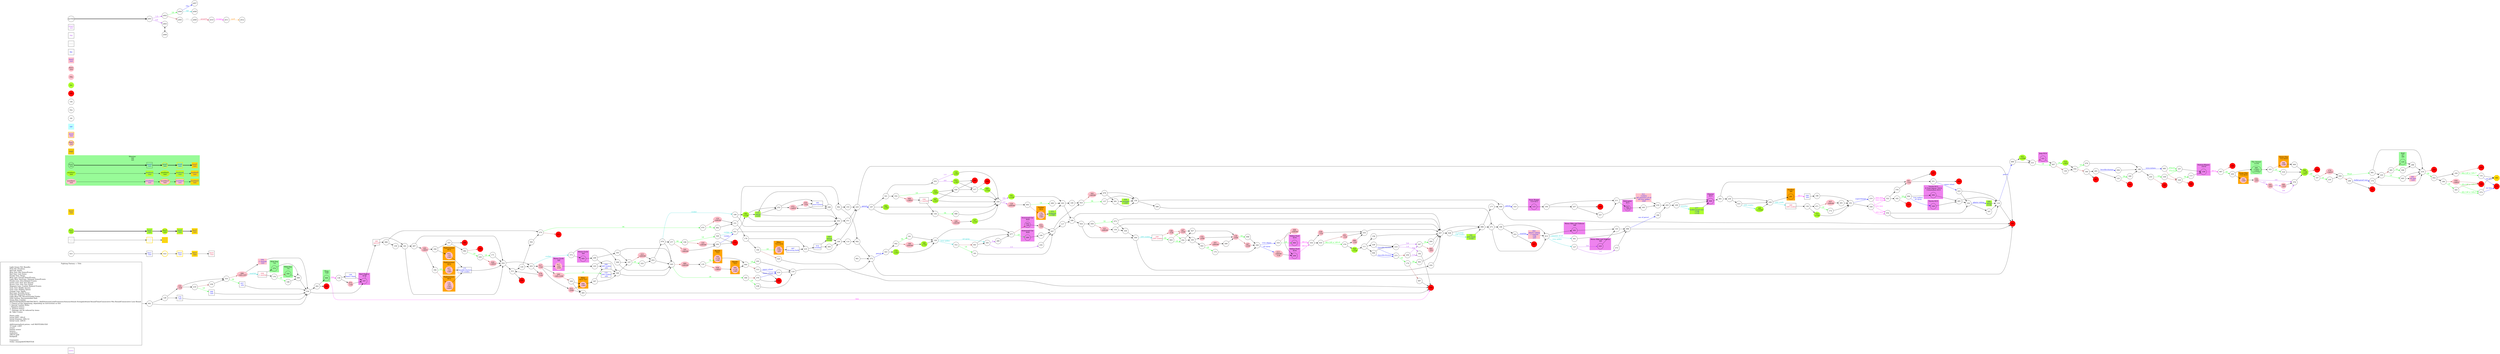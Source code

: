 digraph {
	// graph defaults
	rankdir=LR
	mclimit=50
	nodesep=.3 // changes horizontal separation of nodes
	ranksep=.4 // changes vertical separation of nodes
	node [height=.7
		width=.7
		shape=ellipse
		margin=0]
	edge[weight=5]
	
	subgraph ShopMenu {
		node [fontcolor = "purple" shape = "rect" margin = 0.1]
		menu
	}

	// a box for a graph label
	// note that you can override the defaults set above
	title [label = "Fighting Fantasy --: Title\n\n \
		Light Green Fill: Benefits\l \
		Pink Fill: Penalties\l \
		Red Fill: Death\l \
		Blue Text: Key Items/Events\l \
		Red Text: Lost Items\l \
		Purple Text: Shops\l \
		Blue Line: Forced Items/Events\l \
		Light Blue Text/Line: Optional Items/Events\l \
		Purple Line: Dice Related Events\l \
		Green Line: Stat Test Passed\l \
		Brown Line: Stat Test Failed\l \
		Magenta Line: Combat Related Events\l \
		Grey Text: Riddle Answer\l \
		Grey Line: Hidden Option\l \
		Orange Line: Spells\l \
		Red Line: Possible Error\l \
		Gold Fill: Required Nodes\l \
		Light Blue Fill: Recommended Nodes\l \
		Gold Outline: Recommended Path\l \
		Green Box: Combat\l \
		SK/ST/LK/FR/AM/AT/AR/TM/CW/CL: Skill/Stamina/Luck/Firepower/Armour/Attack Strength/Attack Round/Time/Consecutive Win Round/Consecutive Lose Round\l \
		?: Chance of this happening, depending on instructions in text\l \
		*: Special Combat Rules\l \
		-: Negative Status\l \
		+: Positive Status\l \
		^: Damage can be reduced by items\l \
		@: Take 2 items\l\l \
		Starts with:\l \
		Initial Skill: 1d6+6\l \
		Initial Stamina: 2d6+12\l \
		Initial Luck: 1d6+6\l\l \
		skill/stamina/luck potion: +all SK/ST/LK&1ILK\l \
		10 meal: +4ST\l \
		sword\l \
		leather armor\l \
		lantern\l \
		tinderbox\l \
		2d6+6 gold\l \
		backpack\l\l \
		Comments:\l \
		Order: item/gold/AT/SK/ST/LK\l \
		"
		shape = "box"
		margin = 0.1]

	subgraph Required {
		node [style = "filled" color = "gold" fillcolor = "gold" fontcolor = "blue" shape = "rect"]
		key3
		wrd3 [fontcolor = "grey"]
		boo5
		dam5
		monboo5
		mondam5
		mon5
		380 [fontcolor = "black" shape = "octagon"]
	}

	subgraph Required2 {
		node [style = "filled" color = "gold2" fillcolor = "gold2" fontcolor = "blue" shape = "rect"]
		req2
	}

	subgraph Recommended {
		node [penwidth = 3 color = "gold"]
		txt2
		key2 [shape = "rect" fontcolor = "blue"]
		wrd2 [shape = "rect" fontcolor = "grey"]
		boo3 [style = "filled" fillcolor = "greenyellow"]
		boo4 [style = "filled" fillcolor = "greenyellow"]
		dam3 [style = "filled" fillcolor = "pink"]
		dam4 [style = "filled" fillcolor = "pink"]
		monboo3 [style = "filled" fillcolor = "greenyellow"]
		monboo4 [style = "filled" fillcolor = "greenyellow"]
		mondam3 [style = "filled" fillcolor = "pink"]
		mondam4 [style = "filled" fillcolor = "pink"]
		mon3
		mon4
	}
	
	subgraph Optional {
		node [style = "filled" color = "paleturquoise1" fillcolor = "paleturquoise1" fontcolor = "blue" shape = "rect"]
		opt
	}

	subgraph Combat {
		style = "filled" color = "palegreen"
		subgraph cluster_00 {
			label = "Monster\n 0/0\n 0/0"
			mon1 [label = "\N\n text"]
			mon2 [shape = "rect" fontcolor = "blue" label = "\N\n text"]
			mon3 [label = "\N\n text"]
			mon4 [shape = "rect" fontcolor = "blue" label = "\N\n text"]
			mon5 [shape = "rect" fontcolor = "blue" label = "\N\n text"]
			monboo1 [style = "filled" color = "greenyellow" label = "\N\n text"]
			monboo2 [shape = "rect" style = "filled" color = "greenyellow" fontcolor = "blue" label = "\N\n text"]
			monboo3 [label = "\N\n text"]
			monboo4 [shape = "rect" fontcolor = "blue" label = "\N\n text"]
			monboo5 [shape = "rect" fontcolor = "blue" label = "\N\n text"]
			mondam1 [style = "filled" color = "pink" label = "\N\n text"]
			mondam2 [shape = "rect" style = "filled" color = "pink" fontcolor = "blue" label = "\N\n text"]
			mondam3 [label = "\N\n text"]
			mondam4 [shape = "rect" fontcolor = "blue" label = "\N\n text"]
			mondam5 [shape = "rect" fontcolor = "blue" label = "\N\n text"]
		}

		subgraph cluster_01 {
			label = "Thug\n 7/20"
			048
		}
		
		subgraph cluster_02 {
			label = "Wolf\n 8/7\n 8/8"
			120
		}
		
		subgraph cluster_03 {
			label = "The Animal\n 11/16"
			269 [label = "\N\n +1DG?\n +1EDG"]
		}
		
		subgraph cluster_04 {
			label = "Wild Dog\n 7/5"
			350
		}
		
		subgraph cluster_05 {
			label = "Wild Dog\n 7/5"
			374
		}
		
		cbt
	}
	
	subgraph Firearm {
		style = "filled" color = "orange"

		subgraph cluster_f01 {
			label = "Biker\n 6/15 7/17"
			006 [style = "filled" color = "pink" label = "\N\n -1SK?"]
		}
		
		subgraph cluster_f02 {
			label = "Highwarman\n 8/12"
			012 [style = "filled" color = "pink" label = "\N\n -1AT\n -1SK?"]
		}
		
		subgraph cluster_f03 {
			label = "Doom Dog\n 7/13 8/14"
			102 [style = "filled" color = "pink" label = "\N\n -1SK?"]
		}
		
		subgraph cluster_f04 {
			label = "Highwarman\n 8/12"
			116 [style = "filled" color = "pink" label = "\N\n -2AT\n -1SK?\n -1d6ST"]
		}
		
		subgraph cluster_f05 {
			label = "Outlaw\n 9/12"
			178 [style = "filled" color = "pink" label = "\N\n -2AT*\n -1SK?"]
		}
		
		subgraph cluster_f06 {
			label = "Doom Dog\n 7/13 8/14"
			184 [style = "filled" color = "pink" label = "\N\n -1SK?"]
		}
		
		subgraph cluster_f07 {
			label = "Bandit\n 7/11"
			193 [style = "filled" color = "pink" label = "\N\n +1AT\n -1SK?"]
		}
		
		subgraph cluster_f08 {
			label = "Highwarman\n 8/12"
			227 [style = "filled" color = "pink" label = "\N\n -1AT\n -1SK?"]
		}
		
		subgraph cluster_f09 {
			label = "Duellist\n 9/9"
			291
		}
		
		subgraph cluster_f10 {
			label = "Biker\n 7/13 5/14"
			299 [style = "filled" color = "pink" label = "\N\n -1SK?\n -2ST"]
		}
		
		subgraph cluster_f11 {
			label = "Bandit\n 7/11"
			368 [style = "filled" color = "pink" label = "\N\n +1AT\n -1SK?"]
		}
		
		frm
	}

	subgraph Vehicle {
		style = "filled" color = "violet"
		
		subgraph cluster_v01 {
			label = "Motor Cycle\n 6/9"
			017 [style = "filled" color = "pink" label = "\N\n -2AT\n -2AM"]
		}
		
		subgraph cluster_v02 {
			label = "Chariot\n 9/15"
			049
		}
		
		subgraph cluster_v03 {
			label = "Yellow Ford\n 8/16"
			063
		}
		
		subgraph cluster_v04 {
			label = "Helicopter\n 8/11"
			083 [label = "\N\n -2ST"]
		}
		
		subgraph cluster_v05 {
			label = "Motor Cycle\n 6/9"
			095
		}
		
		subgraph cluster_v06 {
			label = "Dune Buggy\n 7/10 8/11"
			115
		}
		
		subgraph cluster_v07 {
			label = "Station-Wagon\n 10/19"
			158
		}
		
		subgraph cluster_v08 {
			label = "Red Chevvy\n 8/15"
			167
		}
		
		subgraph cluster_v09 {
			label = "Motor Bike and Sidecar\n 9/8"
			220
		}
		
		subgraph cluster_v10 {
			label = "Motor Bike and Sidecar\n 9/8"
			282
		}
		
		subgraph cluster_v11 {
			label = "Toyota 9/15\n E-Type Jaguar 10/12\n Commodore 8/13"
			284
		}
		
		subgraph cluster_v12 {
			label = "Armoured Car\n 9/20"
			290
		}
		
		subgraph cluster_v13 {
			label = "Yellow Ford\n 8/16"
			294
		}
		
		subgraph cluster_v14 {
			label = "Toyota 9/15"
			328
		}
		
		subgraph cluster_v15 {
			label = "Jeep 9/14"
			331
		}
		
		subgraph cluster_v16 {
			label = "Armoured Car\n 9/20"
			352 [label = "\N\n -2AT"]
		}
		
		veh
	}

	subgraph Death {
		node [style = "filled" color = "red"]
		009
		018
		050
		100
		123
		145
		173
		202
		205
		209
		226
		229
		231
		237
		244
		248
		260
		263
		275
		289
		324
		336
		343
		357
		364
		366
		367
		ddt
	}

	subgraph Boost {
		node [style = "filled" color = "greenyellow"]
		bst
		004 [label = "\N\n +2ST"]
		014 [label = "\N\n +3ST"]
		016 [label = "\N\n +2ST"]
		020 [label = "\N\n +1LK"]
		021 [label = "\N\n +2AM"]
		058 [shape = "rect" fontcolor = "blue" label = "\N\n grenade\n +2ST"]
		090 [label = "\N\n +1SK\n +4ST"]
		101 [label = "\N\n +1LK"]
		110 [label = "\N\n +2ST"]
		112 [shape = "rect" fontcolor = "blue" label = "\N\n petrol\n +2ST"]
		141 [shape = "rect" fontcolor = "blue" label = "\N\n pete boost\n +1LK"]
		169 [label = "\N\n +10AM"]
		262 [label = "\N\n +1LK"]
		276 [label = "\N\n +2ST"]
		277 [shape = "rect" fontcolor = "blue" label = "\N\n bullet-proof vest\n +1SK\n +1LK"]
		285 [label = "\N\n +1LK"]
		297 [label = "\N\n +2ST"]
		306 [shape = "rect" fontcolor = "blue" label = "\N\n petrol\n +1LK"]
		314 [label = "\N\n +1LK"]
		319 [label = "\N\n +4ST"]
		327 [label = "\N\n +1ST"]
		348 [label = "\N\n +1ST"]
		359 [shape = "rect" fontcolor = "blue" label = "\N\n petrol\n +1LK"]
		375 [shape = "rect" fontcolor = "blue" label = "\N\n magnum\n +1SK*"]
		boo1 [label = "\N\n text"]
		boo2 [shape = "rect" fontcolor = "blue" label = "\N\n text"]
		boo3 [label = "\N\n text"]
		boo4 [shape = "rect" fontcolor = "blue" label = "\N\n text"]
		boo5 [shape = "rect" fontcolor = "blue" label = "\N\n text"]
	}

	subgraph Damage {
		node [style = "filled" color = "pink"]
		ddg
		002 [shape = "rect" fontcolor = "blue" label = "\N\n plastic tubing\n -1 med-kit\n -1SK\n -2ST"]
		011 [shape = "rect" fontcolor = "blue" label = "\N\n -rockets\n -all canisters of oil\n -all iron spikes\n -2LK"]
		029 [label = "\N\n -1d6ST"]
		030 [label = "\N\n -1d6ST"]
		033 [label = "\N\n -1ST"]
		036 [label = "\N\n -1d6ST"]
		037 [label = "\N\n -2d6AM"]
		051 [label = "\N\n -1LK"]
		060 [label = "\N\n -2d6AM"]
		065 [label = "\N\n -2ST"]
		072 [label = "\N\n -1d6ST"]
		075 [label = "\N\n -1LK"]
		080 [label = "\N\n -1LK"]
		084 [label = "\N\n -1d6ST"]
		086 [label = "\N\n -1d6+2ST"]
		098 [label = "\N\n -2d6AM"]
		105 [label = "\N\n -2d6AM"]
		121 [label = "\N\n -2d6AM"]
		129 [label = "\N\n -2d6AM"]
		133 [label = "\N\n -2d6AM"]
		139 [label = "\N\n -2AM"]
		148 [label = "\N\n -1LK"]
		152 [label = "\N\n -2AM"]
		154 [label = "\N\n -2ST"]
		155 [label = "\N\n -1LK"]
		168 [label = "\N\n -2d6AM"]
		186 [label = "\N\n -2d6AM"]
		191 [label = "\N\n -3d6AM"]
		195 [label = "\N\n -1d6ST"]
		201 [label = "\N\n -2d6AM"]
		212 [label = "\N\n -2AM"]
		213 [label = "\N\n -2d6AM\n -1LK"]
		233 [label = "\N\n -1LK"]
		239 [label = "\N\n -1LK"]
		241 [shape = "rect" fontcolor = "blue" label = "\N\n rat bite\n -1ST"]
		245 [label = "\N\n -2ST"]
		247 [label = "\N\n -2AM"]
		256 [shape = "rect" fontcolor = "blue" label = "\N\n -1 med-kit\n -1ST"]
		278 [label = "\N\n -1LK"]
		279 [label = "\N\n -1d6ST"]
		287 [label = "\N\n -2AM"]
		295 [label = "\N\n -1d6+2AM"]
		301 [label = "\N\n -1LK"]
		315 [label = "\N\n -2d6AM"]
		317 [label = "\N\n -1LK"]
		342 [label = "\N\n -1d6AM"]
		360 [label = "\N\n -2ST"]
		dam1 [label = "\N\n text"]
		dam2 [shape = "rect" fontcolor = "blue" label = "\N\n text"]
		dam3 [label = "\N\n text"]
		dam4 [shape = "rect" fontcolor = "blue" label = "\N\n text"]
		dam5 [shape = "rect" fontcolor = "blue" label = "\N\n text"]
	}

	subgraph Key_Item {
		node [fontcolor = "blue" shape = "rect"]
		kky
		010 [label = "\N\n crowbar"]
		038 [fontcolor = "crimson" label = "\N\n -1 med-kit"]
		057 [label = "\N\n info" tooltip = "Joe's Garage has no patrol"]
		097 [label = "\N\n throwing knife"]
		122 [label = "\N\n 200 credits\n info" tooltip = "Rockville is bikers home"]
		131 [label = "\N\n knuckle-dusters\n 150 credits"]
		146 [label = "\N\n heavy chain"]
		185 [label = "\N\n wire-cutters"]
		188 [fontcolor = "crimson" label = "\N\n -petrol?"]
		206 [label = "\N\n 200 credits\n info" tooltip = "Rockville is bikers home"]
		208 [label = "\N\n info" tooltip = "watch out for landslides"]
		240 [fontcolor = "crimson" label = "\N\n -200 credits"]
		258 [fontcolor = "crimson" label = "\N\n -1 med-kit"]
		274 [label = "\N\n info" tooltip = "Joe's Garage has no patrol"]
		288 [label = "\N\n info" tooltip = "Joe's Garage has no patrol"]
		369 [fontcolor = "crimson" label = "\N\n -200 credits"]
		key1 [label = "\N\n text"]
		key2 [label = "\N\n text"]
		key3 [label = "\N\n text"]
		key4 [fontcolor = "crimson" label = "\N\n -text"]
	}
	
	subgraph Key_Word {
		node [fontcolor = "grey" shape = "rect"]
		wwd
		wrd1 [label = "\N\n text"]
		wrd2 [label = "\N\n text"]
		wrd3 [label = "\N\n text"]
	}
	
	subgraph Shop {
		node [fontcolor = "purple" shape = "rect"]
		shp
		shop1 [label = "\N\n text"]
	}

	mon1 -> mon2 -> mon3 -> mon4 -> mon5 [penwidth = 3]
	boo1 -> boo2 -> boo3 -> boo4 -> boo5 [penwidth = 3]
	txt1 -> key1 -> txt2 -> key2 -> key3 -> key4
	wrd1 -> wrd2 -> wrd3
	monboo1 -> monboo2 -> monboo3 -> monboo4 -> monboo5
	mondam1 -> mondam2 -> mondam3 -> mondam4 -> mondam5

	myTitle -> z001 [penwidth = 3]
	z001 -> z002 [color = "purple" fontcolor = "purple" label = "1-3"]
	z001 -> z003 [color = "purple" fontcolor = "purple" label = "4-6"]
	z002 -> z004 [color = "green" fontcolor = "green" label = "LK"]
	z002 -> z005 [color = "brown"]
	z003 -> z006 [dir = "both"]
	z004 -> z007 [color = "blue" fontcolor = "blue" label = "req"]
	z004 -> z008 [color = "cyan3" fontcolor = "cyan3" label = "-opt"]
	z005 -> z009 [color = "grey" fontcolor = "grey" label = "info"]
	z009 -> z010 [color = "crimson" fontcolor = "crimson" label = "error(?)"]
	z010 -> z011 [color = "magenta" fontcolor = "magenta" label = "escape"]
	z011 -> z012 [color = "darkorange" fontcolor = "darkorange" label = "spell"]
	{
		rank = same
		z003
		z006
	}
	title -> 001
	001 -> 126
	001 -> 034
	002 -> 013
	003 -> 354 [color = "green" fontcolor = "green" label = "LK"]
	003 -> 247 [color = "brown"]
	004 -> 254
	005 -> 241
	005 -> 218
	006 -> 307
	007 -> 319 [color = "green" fontcolor = "green" label = "LK"]
	007 -> 136 [color = "brown"]
	008 -> 340
	010 -> 264
	010 -> 359
	011 -> 216
	012 -> 131
	013 -> 127 [color = "cyan3" fontcolor = "cyan3" label = "-iron spikes"]
	013 -> 361 [color = "cyan3" fontcolor = "cyan3" label = "-canister of oil"]
	013 -> 282
	014 -> 260
	014 -> 217
	015 -> 169 [color = "cyan3" fontcolor = "cyan3" label = "-200 credits"]
	015 -> 259
	016 -> 026
	016 -> 254
	017 -> 103
	019 -> 119
	020 -> 111
	021 -> 221
	022 -> 311
	022 -> 203
	023 -> 137 [color = "green" fontcolor = "green" label = "SK"]
	023 -> 342 [color = "brown"]
	024 -> 300
	024 -> 059
	025 -> 100
	026 -> 260
	026 -> 217
	027 -> 139
	028 -> 141 [color = "cyan3" fontcolor = "cyan3" label = "-2 med-kit\n -100 credits"]
	028 -> 088
	029 -> 022
	030 -> 074 [color = "green" fontcolor = "green" label = "SK+1d6 &ge; 1d6+7"]
	030 -> 226 [color = "brown"]
	031 -> 262
	031 -> 353
	032 -> 076 [color = "green" fontcolor = "green" label = "LK"]
	032 -> 160 [color = "brown"]
	033 -> 047
	034 -> 302
	034 -> 167
	035 -> 379 [color = "green" fontcolor = "green" label = "SK+1d6 &ge; 1d6+8"]
	035 -> 051 [color = "brown"]
	036 -> 368
	037 -> 261
	038 -> 176
	038 -> 374
	039 -> 171 [color = "green" fontcolor = "green" label = "LK"]
	039 -> 029 [color = "brown"]
	040 -> 081 [color = "green" fontcolor = "green" label = "SK&ge;6"]
	040 -> 296 [color = "brown"]
	041 -> 165
	041 -> 077
	042 -> 161 [color = "green" fontcolor = "green" label = "SK"]
	042 -> 186 [color = "brown"]
	043 -> 175 [color = "green" fontcolor = "green" label = "LK"]
	043 -> 201 [color = "brown"]
	044 -> 273 [color = "blue" fontcolor = "blue" label = "knuckle-dusters"]
	044 -> 214
	045 -> 304 [color = "green" fontcolor = "green" label = "LK"]
	045 -> 060 [color = "brown"]
	046 -> 310 [color = "blue" fontcolor = "blue" label = "petrol"]
	046 -> 364
	047 -> 117
	047 -> 023
	048 -> 138 [color = "magenta" fontcolor = "magenta" label = "win"]
	048 -> 100 [color = "magenta" fontcolor = "magenta" label = "lose"]
	049 -> 091
	051 -> 232
	052 -> 164
	052 -> 190
	053 -> 078
	053 -> 045
	054 -> 104
	054 -> 118
	055 -> 110 [color = "purple" fontcolor = "purple" label = "1-3"]
	055 -> 014 [color = "purple" fontcolor = "purple" label = "4-6"]
	056 -> 198
	057 -> 034
	058 -> 150
	059 -> 073 [color = "green" fontcolor = "green" label = "LK"]
	059 -> 121 [color = "brown"]
	060 -> 135
	061 -> 272
	062 -> 151
	063 -> 334 [color = "magenta" fontcolor = "magenta" label = "AR>4"]
	064 -> 242 [color = "green" fontcolor = "green" label = "LK"]
	064 -> 313 [color = "brown"]
	065 -> 207
	066 -> 270
	066 -> 159
	067 -> 200 [color = "green" fontcolor = "green" label = "SK"]
	067 -> 248 [color = "brown"]
	068 -> 254
	069 -> 090
	070 -> 062 [color = "green" fontcolor = "green" label = "SK"]
	070 -> 133 [color = "brown"]
	071 -> 172 [color = "green" fontcolor = "green" label = "LK"]
	071 -> 037 [color = "brown"]
	072 -> 233
	073 -> 207
	073 -> 330
	074 -> 275 [color = "blue" fontcolor = "blue" label = "rat bite"]
	074 -> 380
	075 -> 167
	076 -> 198
	077 -> 290 [color = "green" fontcolor = "green" label = "LK"]
	077 -> 352 [color = "brown"]
	078 -> 199 [color = "cyan3" fontcolor = "cyan3" label = "-rocket"]
	078 -> 377
	078 -> 045
	079 -> 281
	079 -> 150
	080 -> 232
	081 -> 218
	081 -> 335
	082 -> 039 [color = "green" fontcolor = "green" label = "LK"]
	082 -> 244 [color = "brown"]
	083 -> 305
	084 -> 258
	085 -> 107 [color = "green" fontcolor = "green" label = "ST&ge;10"]
	085 -> 326 [color = "brown"]
	086 -> 038 [color = "cyan3" fontcolor = "cyan3" label = "-med-kit"]
	086 -> 256
	087 -> 100
	088 -> 177
	088 -> 271
	089 -> 034
	090 -> 147 [color = "green" fontcolor = "green" label = "SK"]
	090 -> 018 [color = "brown"]
	091 -> 230
	091 -> 301
	092 -> 272
	093 -> 268 [color = "green" fontcolor = "green" label = "LK"]
	093 -> 178 [color = "brown"]
	094 -> 328 [color = "blue" fontcolor = "blue" label = "iron spikes/\n oil spray"]
	094 -> 284
	095 -> 249
	096 -> 180 [color = "blue" fontcolor = "blue" label = "can of petrol"]
	096 -> 364
	097 -> 215
	098 -> 294
	099 -> 021
	099 -> 221
	101 -> 303
	102 -> 154
	103 -> 206
	103 -> 346
	104 -> 306 [color = "blue" fontcolor = "blue" label = "plastic tubing"]
	104 -> 187
	105 -> 292
	106 -> 047
	107 -> 158
	108 -> 089
	109 -> 277 [color = "cyan3" fontcolor = "cyan3" label = "crowbar"]
	109 -> 049
	110 -> 254
	111 -> 044
	111 -> 156
	111 -> 228
	112 -> 252
	112 -> 353
	113 -> 158
	114 -> 092
	115 -> 194
	116 -> 131
	117 -> 189
	118 -> 099 [color = "blue" fontcolor = "blue" label = "petrol"]
	118 -> 364
	119 -> 272
	120 -> 286
	121 -> 134
	122 -> 346
	124 -> 203
	124 -> 344
	125 -> 349 [color = "green" fontcolor = "green" label = "SK"]
	125 -> 202 [color = "brown"]
	126 -> 274
	126 -> 155
	127 -> 373 [color = "purple" fontcolor = "purple" label = "1-4"]
	127 -> 220 [color = "purple" fontcolor = "purple" label = "5-6"]
	128 -> 312 [color = "cyan3" fontcolor = "cyan3" label = "-iron spikes"]
	128 -> 165 [color = "cyan3" fontcolor = "cyan3" label = "-oil spray"]
	128 -> 077
	129 -> 093
	130 -> 314
	130 -> 071
	131 -> 022
	132 -> 275 [color = "blue" fontcolor = "blue" label = "rat bite"]
	132 -> 380
	133 -> 151
	134 -> 207
	134 -> 330
	135 -> 193 [color = "green" fontcolor = "green" label = "SK"]
	135 -> 036 [color = "brown"]
	136 -> 032
	137 -> 281
	137 -> 150
	138 -> 075
	138 -> 146
	139 -> 008 [color = "green" fontcolor = "green" label = "SK"]
	139 -> 287 [color = "brown"]
	140 -> 023
	141 -> 088
	142 -> 299 [color = "green" fontcolor = "green" label = "LK"]
	142 -> 025 [color = "brown"]
	143 -> 096
	144 -> 068 [color = "green" fontcolor = "green" label = "SK"]
	144 -> 168 [color = "brown"]
	146 -> 167
	147 -> 235 [color = "green" fontcolor = "green" label = "LK"]
	147 -> 279 [color = "brown"]
	148 -> 354 [color = "green" fontcolor = "green" label = "LK"]
	148 -> 247 [color = "brown"]
	149 -> 225
	149 -> 114
	150 -> 046
	150 -> 298
	151 -> 179
	151 -> 362
	152 -> 139
	153 -> 225
	154 -> 245 [color = "purple" fontcolor = "purple" label = "1-2"]
	154 -> 376 [color = "purple" fontcolor = "purple" label = "3-6"]
	155 -> 219
	155 -> 333
	156 -> 207
	157 -> 222 [color = "green" fontcolor = "green" label = "LK"]
	157 -> 315 [color = "brown"]
	158 -> 067 [color = "magenta" fontcolor = "magenta" label = "AR>3"]
	159 -> 341
	160 -> 293
	160 -> 367
	161 -> 128
	162 -> 094 [color = "green" fontcolor = "green" label = "SK"]
	162 -> 123 [color = "brown"]
	163 -> 157
	163 -> 045
	164 -> 132 [color = "green" fontcolor = "green" label = "SK+1d6 &ge; 1d6+7"]
	164 -> 205 [color = "brown"]
	165 -> 234 [color = "purple" fontcolor = "purple" label = "1-5"]
	165 -> 280 [color = "purple" fontcolor = "purple" label = "6"]
	166 -> 253
	166 -> 013
	167 -> 188
	168 -> 327
	169 -> 259
	170 -> 363 [color = "green" fontcolor = "green" label = "SK"]
	170 -> 087 [color = "brown"]
	171 -> 022
	172 -> 351
	174 -> 218
	174 -> 335
	175 -> 340
	176 -> 108 [color = "green" fontcolor = "green" label = "SK"]
	176 -> 350 [color = "brown"]
	177 -> 046
	178 -> 375
	179 -> 142
	179 -> 215
	180 -> 243
	181 -> 047
	182 -> 227 [color = "green" fontcolor = "green" label = "LK"]
	182 -> 116 [color = "brown"]
	183 -> 043
	183 -> 152
	184 -> 069
	185 -> 072
	185 -> 246
	186 -> 348
	187 -> 118
	188 -> 341
	188 -> 066
	189 -> 024
	189 -> 207
	190 -> 345 [color = "green" fontcolor = "green" label = "LK"]
	190 -> 030 [color = "brown"]
	191 -> 292
	192 -> 100
	193 -> 064
	194 -> 257
	194 -> 211
	195 -> 182
	195 -> 356
	196 -> 351
	197 -> 004
	197 -> 321
	197 -> 144
	198 -> 085 [color = "blue" fontcolor = "blue" label = "wire-cutters"]
	198 -> 255
	199 -> 262
	199 -> 353
	200 -> 269
	200 -> 102
	201 -> 266
	203 -> 372 [color = "cyan3" fontcolor = "cyan3" label = "-rocket"]
	203 -> 317
	203 -> 278
	204 -> 207
	206 -> 346
	207 -> 028
	207 -> 088
	208 -> 196
	210 -> 054 [color = "magenta" fontcolor = "magenta" label = "win race"]
	210 -> 322 [color = "magenta" fontcolor = "magenta" label = "lose race"]
	211 -> 011
	211 -> 083
	212 -> 283
	212 -> 006
	213 -> 294
	214 -> 192 [color = "purple" fontcolor = "purple" label = "1-4"]
	214 -> 347 [color = "purple" fontcolor = "purple" label = "5-6"]
	215 -> 149
	215 -> 010
	216 -> 243
	217 -> 285 [color = "green" fontcolor = "green" label = "SK"]
	217 -> 050 [color = "brown"]
	218 -> 052 [color = "green" fontcolor = "green" label = "SK"]
	218 -> 324 [color = "brown"]
	219 -> 288 [color = "green" fontcolor = "green" label = "LK"]
	219 -> 236 [color = "brown"]
	220 -> 143
	221 -> 007 [color = "green" fontcolor = "green" label = "LK"]
	221 -> 331 [color = "brown"]
	222 -> 053
	223 -> 104
	223 -> 118
	224 -> 207
	225 -> 197 [color = "blue" fontcolor = "blue" label = "petrol"]
	225 -> 364
	227 -> 131
	228 -> 273 [color = "blue" fontcolor = "blue" label = "knuckle-dusters"]
	228 -> 214
	230 -> 015
	230 -> 259
	232 -> 207
	233 -> 185
	233 -> 246
	234 -> 047
	235 -> 040
	236 -> 333
	238 -> 119
	239 -> 232
	240 -> 003 [color = "green" fontcolor = "green" label = "SK"]
	240 -> 148 [color = "brown"]
	241 -> 218
	242 -> 119
	243 -> 109
	243 -> 049
	245 -> 360 [color = "purple" fontcolor = "purple" label = "1-2"]
	245 -> 376 [color = "purple" fontcolor = "purple" label = "3-6"]
	246 -> 112
	246 -> 353
	247 -> 183
	247 -> 027
	249 -> 206
	249 -> 163
	250 -> 192 [color = "purple" fontcolor = "purple" label = "1-4"]
	250 -> 347 [color = "purple" fontcolor = "purple" label = "5-6"]
	251 -> 223 [color = "blue" fontcolor = "blue" label = "-spare wheel"]
	251 -> 343
	252 -> 185
	252 -> 072
	253 -> 002 [color = "blue" fontcolor = "blue" label = "-med-kit"]
	253 -> 357
	254 -> 129 [color = "purple" fontcolor = "purple" label = "1-3"]
	254 -> 101 [color = "purple" fontcolor = "purple" label = "4-6"]
	255 -> 339 [color = "green" fontcolor = "green" label = "LK"]
	255 -> 145 [color = "brown"]
	256 -> 034
	257 -> 337
	257 -> 009
	258 -> 297
	258 -> 144
	259 -> 369 [color = "cyan3" fontcolor = "cyan3" label = "-200 credit"]
	259 -> 291
	261 -> 351
	262 -> 112
	262 -> 252
	262 -> 353
	264 -> 149
	265 -> 104
	265 -> 118
	266 -> 139
	267 -> 195
	267 -> 022
	268 -> 303
	269 -> 355
	270 -> 070 [color = "green" fontcolor = "green" label = "SK"]
	270 -> 231 [color = "brown"]
	271 -> 166
	271 -> 013
	272 -> 323 [color = "blue" fontcolor = "blue" label = "petrol"]
	272 -> 364
	273 -> 170 [color = "green" fontcolor = "green" label = "LK"]
	273 -> 250 [color = "brown"]
	274 -> 034
	276 -> 128
	277 -> 049
	278 -> 311
	279 -> 040
	280 -> 077
	281 -> 058
	281 -> 150
	282 -> 143
	283 -> 100
	284 -> 265
	285 -> 254
	286 -> 218
	287 -> 340
	288 -> 034
	290 -> 106
	291 -> 208 [color = "magenta" fontcolor = "magenta" label = "AR>1"]
	292 -> 031 [color = "blue" fontcolor = "blue" label = "-rocket"]
	292 -> 173
	293 -> 056 [color = "blue" fontcolor = "blue" label = "knuckle-dusters"]
	293 -> 125
	294 -> 334 [color = "magenta" fontcolor = "magenta" label = "AR>4"]
	295 -> 122 [color = "green" fontcolor = "green" label = "LK"]
	295 -> 329 [color = "brown"]
	296 -> 174 [color = "blue" fontcolor = "blue" label = "bullet-proof vest"]
	296 -> 263
	297 -> 026
	297 -> 254
	298 -> 271
	299 -> 097
	300 -> 240 [color = "cyan3" fontcolor = "cyan3" label = "-200 credits"]
	300 -> 224
	301 -> 251
	301 -> 237
	302 -> 209
	302 -> 048
	303 -> 140
	303 -> 189
	304 -> 238 [color = "green" fontcolor = "green" label = "LK"]
	304 -> 370 [color = "brown"]
	305 -> 216
	306 -> 118
	307 -> 206
	307 -> 346
	308 -> 286
	309 -> 157
	309 -> 045
	310 -> 115
	311 -> 229
	311 -> 124
	312 -> 181 [color = "green" fontcolor = "green" label = "LK"]
	312 -> 041 [color = "brown"]
	313 -> 019 [color = "blue" fontcolor = "blue" label = "-spare wheel"]
	313 -> 336
	314 -> 351
	315 -> 053
	316 -> 090
	317 -> 017
	317 -> 212
	317 -> 295
	318 -> 063 [color = "green" fontcolor = "green" label = "LK"]
	318 -> 098 [color = "brown"]
	319 -> 032
	320 -> 031 [color = "cyan3" fontcolor = "cyan3" label = "-rocket"]
	320 -> 173
	321 -> 055
	321 -> 332
	322 -> 378
	322 -> 162
	323 -> 276
	323 -> 042
	325 -> 366
	325 -> 082
	326 -> 113 [color = "green" fontcolor = "green" label = "SK"]
	326 -> 289 [color = "brown"]
	327 -> 254
	328 -> 265
	329 -> 283
	329 -> 006
	330 -> 300
	331 -> 007
	332 -> 016 [color = "green" fontcolor = "green" label = "LK"]
	332 -> 084 [color = "brown"]
	333 -> 057 [color = "green" fontcolor = "green" label = "SK"]
	333 -> 086 [color = "brown"]
	334 -> 035
	334 -> 239
	335 -> 005 [color = "green" fontcolor = "green" label = "LK"]
	335 -> 365 [color = "brown"]
	337 -> 211
	338 -> 320 [color = "green" fontcolor = "green" label = "LK"]
	338 -> 105 [color = "brown"]
	339 -> 107 [color = "green" fontcolor = "green" label = "ST&ge;10"]
	339 -> 326 [color = "brown"]
	340 -> 318 [color = "blue" fontcolor = "blue" label = "-iron skipes"]
	340 -> 213 [color = "blue" fontcolor = "blue" label = "-oil spray"]
	341 -> 267
	341 -> 022
	342 -> 079
	344 -> 270
	345 -> 074 [color = "green" fontcolor = "green" label = "SK+1d6 &ge; 1d6+7"]
	345 -> 226 [color = "brown"]
	346 -> 157
	346 -> 045
	347 -> 204 [color = "green" fontcolor = "green" label = "LK"]
	347 -> 065 [color = "brown"]
	348 -> 128
	349 -> 198
	350 -> 089
	351 -> 210 [color = "blue" fontcolor = "blue" label = "supercharger"]
	351 -> 358
	352 -> 033
	353 -> 371
	354 -> 183
	354 -> 027
	355 -> 316 [color = "green" fontcolor = "green" label = "LK"]
	355 -> 184 [color = "brown"]
	356 -> 325
	356 -> 012
	358 -> 054 [color = "magenta" fontcolor = "magenta" label = "win race"]
	358 -> 322 [color = "magenta" fontcolor = "magenta" label = "lose race"]
	359 -> 149
	360 -> 376
	361 -> 096
	362 -> 092
	362 -> 153
	363 -> 207
	365 -> 308 [color = "green" fontcolor = "green" label = "SK"]
	365 -> 120 [color = "brown"]
	368 -> 064
	369 -> 130
	370 -> 019 [color = "blue" fontcolor = "blue" label = "-spare wheel"]
	370 -> 336
	371 -> 225
	372 -> 095
	372 -> 309
	373 -> 096
	374 -> 089
	375 -> 303
	376 -> 090
	377 -> 338 [color = "green" fontcolor = "green" label = "SK"]
	377 -> 191 [color = "brown"]
	378 -> 301
	379 -> 020
	379 -> 080
}

